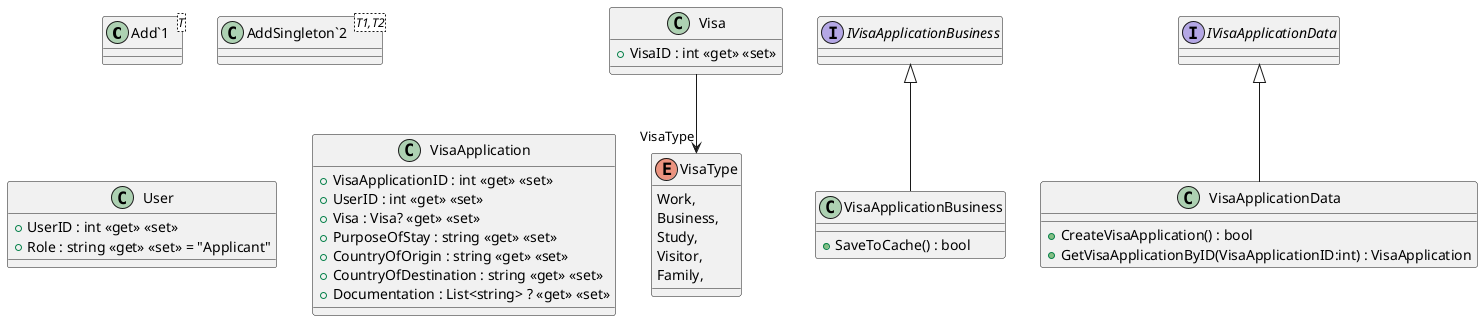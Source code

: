 @startuml
class "Add`1"<T> {
}
class "AddSingleton`2"<T1,T2> {
}
class User {
    + UserID : int <<get>> <<set>>
    + Role : string <<get>> <<set>> = "Applicant"
}
class Visa {
    + VisaID : int <<get>> <<set>>
}
Visa --> "VisaType" VisaType
class VisaApplication {
    + VisaApplicationID : int <<get>> <<set>>
    + UserID : int <<get>> <<set>>
    + Visa : Visa? <<get>> <<set>>
    + PurposeOfStay : string <<get>> <<set>>
    + CountryOfOrigin : string <<get>> <<set>>
    + CountryOfDestination : string <<get>> <<set>>
    + Documentation : List<string> ? <<get>> <<set>>
}
enum VisaType {
    Work,
    Business,
    Study,
    Visitor,
    Family,
}
interface IVisaApplicationBusiness {
}
interface IVisaApplicationData {
}
class VisaApplicationBusiness {
    + SaveToCache() : bool
}
IVisaApplicationBusiness <|-- VisaApplicationBusiness
class VisaApplicationData {
    + CreateVisaApplication() : bool
    + GetVisaApplicationByID(VisaApplicationID:int) : VisaApplication
}
IVisaApplicationData <|-- VisaApplicationData
@enduml
